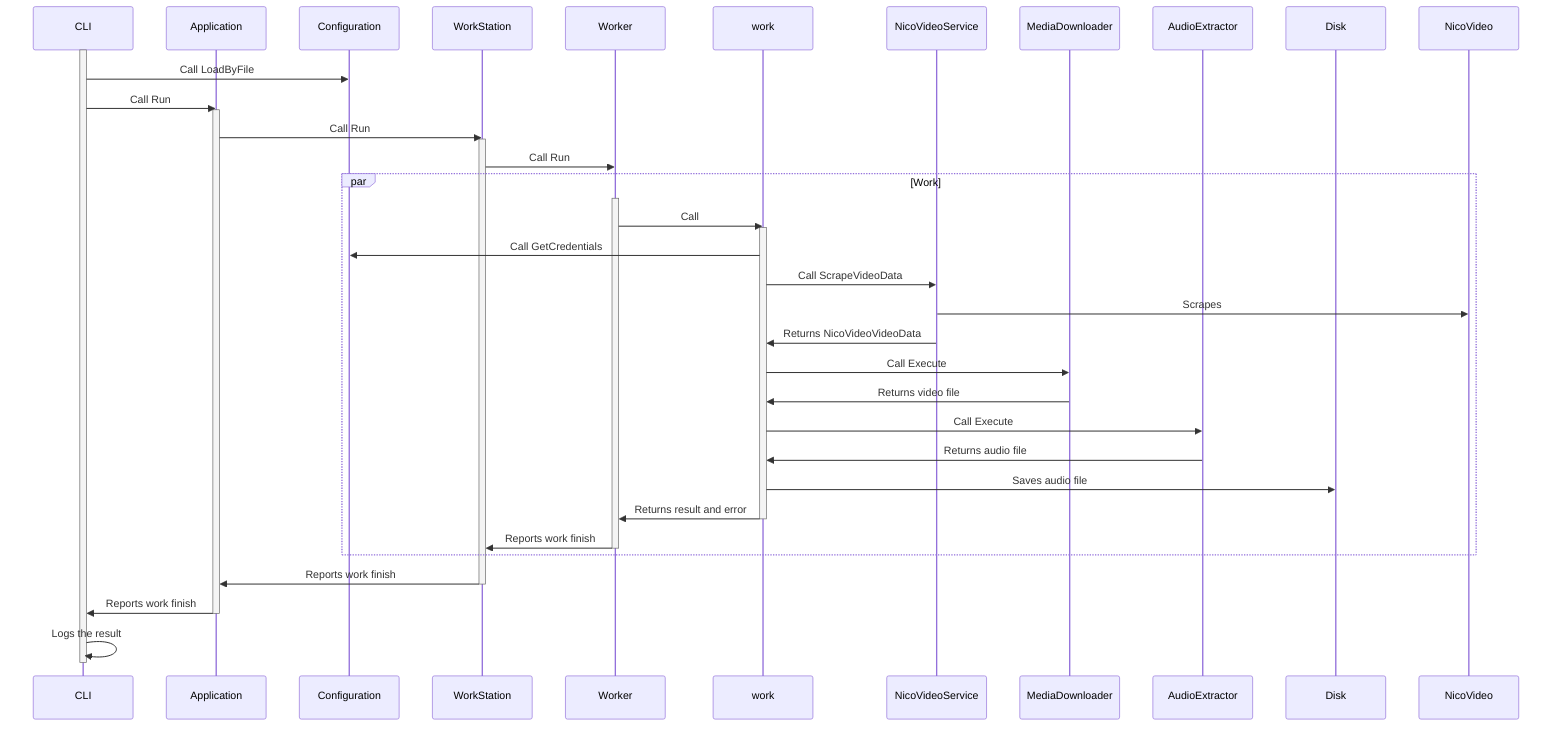sequenceDiagram
    %% models
    participant CLI
    participant App as Application
    participant Config as Configuration
    participant WS as WorkStation
    participant Wr as Worker
    participant w as work
    participant ncsvc as NicoVideoService
    participant MD as MediaDownloader
    participant AE as AudioExtractor
    %% external
    participant D as Disk
    participant ncvd as NicoVideo

    %% ---------- Execution flow ----------
    %% Initialization by adapter
    activate CLI
    CLI->>Config: Call LoadByFile
    CLI->>App: Call Run

    %% Application flow
    activate App
    App->>WS: Call Run
    activate WS
    WS->>Wr: Call Run
    par Work
        activate Wr
        Wr->>w: Call
        activate w
        w->>Config: Call GetCredentials
        w->>ncsvc: Call ScrapeVideoData
        ncsvc->>ncvd: Scrapes
        ncsvc->>w: Returns NicoVideoVideoData
        w->>MD: Call Execute
        MD->>w: Returns video file
        w->>AE: Call Execute
        AE->>w: Returns audio file
        w->>D: Saves audio file
        w->>Wr: Returns result and error
        deactivate w
        Wr->>WS: Reports work finish
        deactivate Wr
    end
    WS->>App: Reports work finish
    deactivate WS
    App->>CLI: Reports work finish
    deactivate App
    CLI->>CLI: Logs the result
    deactivate CLI